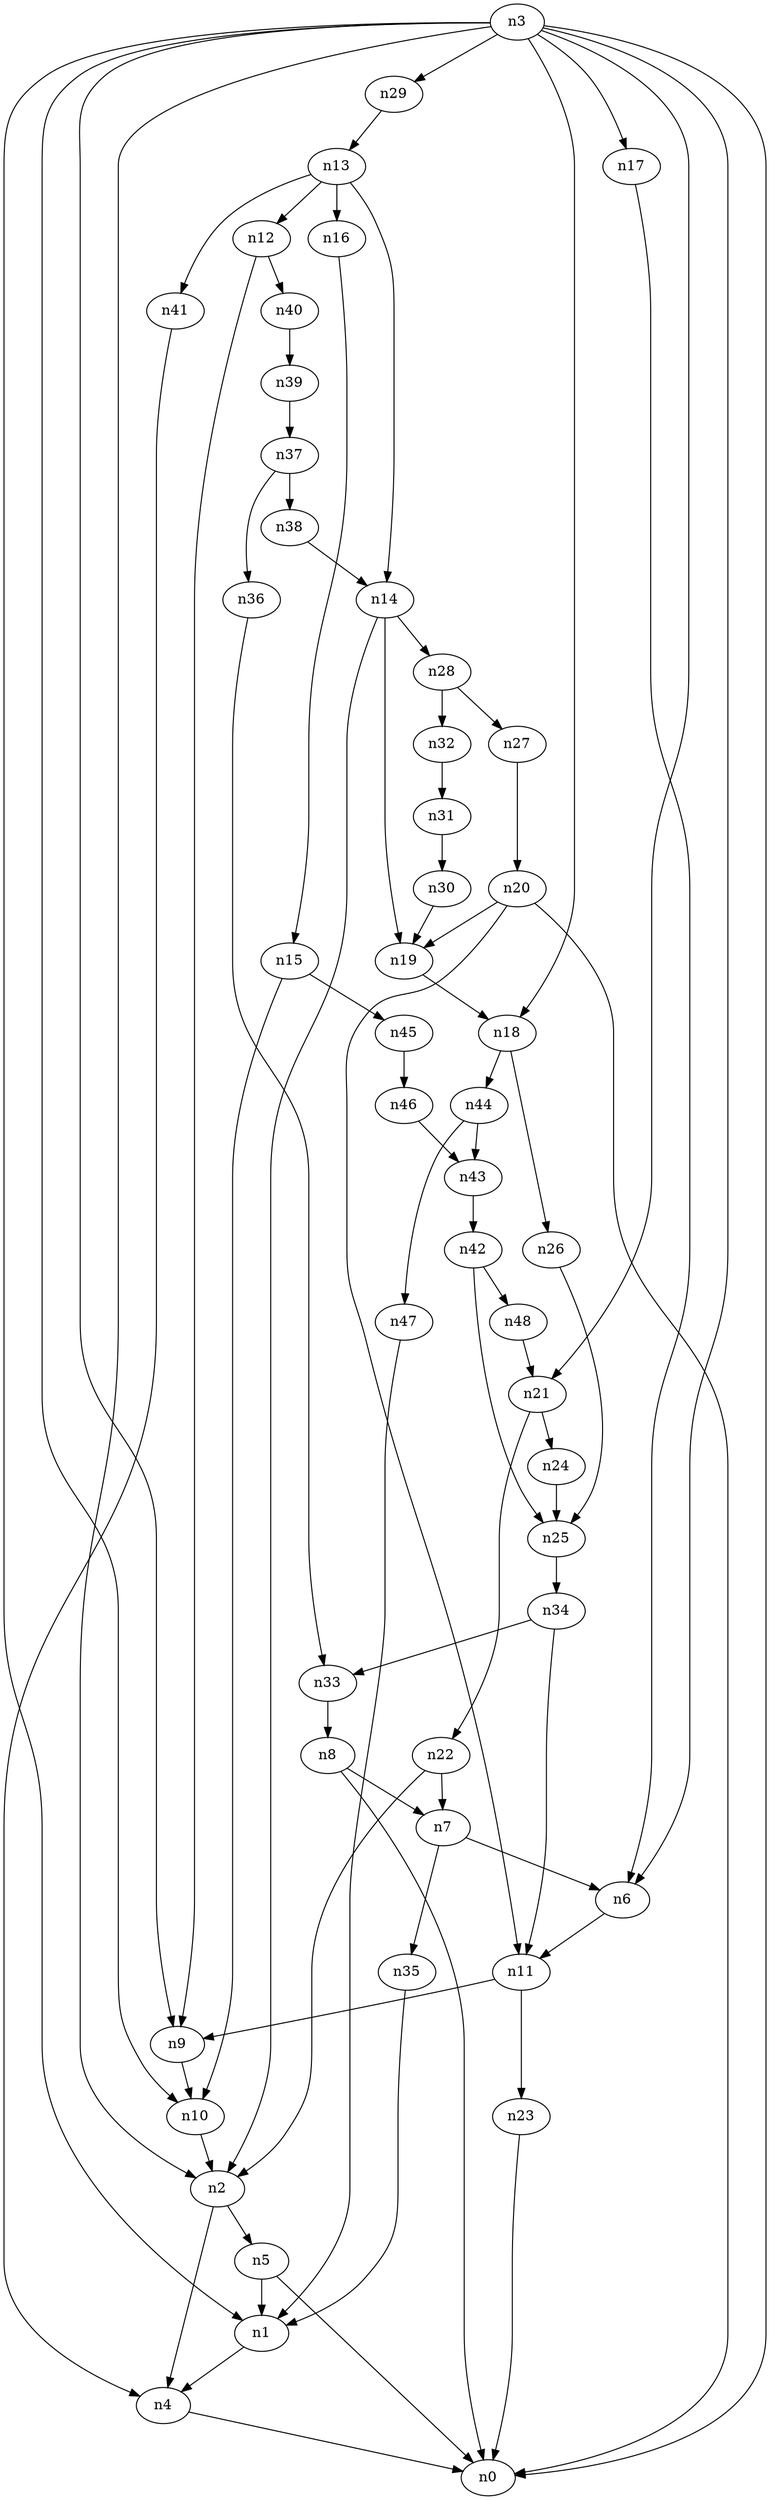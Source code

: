 digraph G {
	n1 -> n4	 [_graphml_id=e4];
	n2 -> n4	 [_graphml_id=e7];
	n2 -> n5	 [_graphml_id=e8];
	n3 -> n0	 [_graphml_id=e0];
	n3 -> n1	 [_graphml_id=e3];
	n3 -> n2	 [_graphml_id=e6];
	n3 -> n6	 [_graphml_id=e9];
	n3 -> n9	 [_graphml_id=e13];
	n3 -> n10	 [_graphml_id=e18];
	n3 -> n17	 [_graphml_id=e27];
	n3 -> n18	 [_graphml_id=e28];
	n3 -> n21	 [_graphml_id=e32];
	n3 -> n29	 [_graphml_id=e45];
	n4 -> n0	 [_graphml_id=e1];
	n5 -> n0	 [_graphml_id=e2];
	n5 -> n1	 [_graphml_id=e5];
	n6 -> n11	 [_graphml_id=e17];
	n7 -> n6	 [_graphml_id=e10];
	n7 -> n35	 [_graphml_id=e56];
	n8 -> n0	 [_graphml_id=e12];
	n8 -> n7	 [_graphml_id=e11];
	n9 -> n10	 [_graphml_id=e14];
	n10 -> n2	 [_graphml_id=e15];
	n11 -> n9	 [_graphml_id=e16];
	n11 -> n23	 [_graphml_id=e36];
	n12 -> n9	 [_graphml_id=e19];
	n12 -> n40	 [_graphml_id=e64];
	n13 -> n12	 [_graphml_id=e20];
	n13 -> n14	 [_graphml_id=e21];
	n13 -> n16	 [_graphml_id=e25];
	n13 -> n41	 [_graphml_id=e66];
	n14 -> n2	 [_graphml_id=e22];
	n14 -> n19	 [_graphml_id=e67];
	n14 -> n28	 [_graphml_id=e44];
	n15 -> n10	 [_graphml_id=e23];
	n15 -> n45	 [_graphml_id=e72];
	n16 -> n15	 [_graphml_id=e24];
	n17 -> n6	 [_graphml_id=e26];
	n18 -> n26	 [_graphml_id=e41];
	n18 -> n44	 [_graphml_id=e71];
	n19 -> n18	 [_graphml_id=e29];
	n20 -> n0	 [_graphml_id=e31];
	n20 -> n11	 [_graphml_id=e47];
	n20 -> n19	 [_graphml_id=e30];
	n21 -> n22	 [_graphml_id=e33];
	n21 -> n24	 [_graphml_id=e38];
	n22 -> n2	 [_graphml_id=e34];
	n22 -> n7	 [_graphml_id=e37];
	n23 -> n0	 [_graphml_id=e35];
	n24 -> n25	 [_graphml_id=e39];
	n25 -> n34	 [_graphml_id=e54];
	n26 -> n25	 [_graphml_id=e40];
	n27 -> n20	 [_graphml_id=e42];
	n28 -> n27	 [_graphml_id=e43];
	n28 -> n32	 [_graphml_id=e51];
	n29 -> n13	 [_graphml_id=e46];
	n30 -> n19	 [_graphml_id=e48];
	n31 -> n30	 [_graphml_id=e49];
	n32 -> n31	 [_graphml_id=e50];
	n33 -> n8	 [_graphml_id=e52];
	n34 -> n11	 [_graphml_id=e57];
	n34 -> n33	 [_graphml_id=e53];
	n35 -> n1	 [_graphml_id=e55];
	n36 -> n33	 [_graphml_id=e58];
	n37 -> n36	 [_graphml_id=e59];
	n37 -> n38	 [_graphml_id=e60];
	n38 -> n14	 [_graphml_id=e61];
	n39 -> n37	 [_graphml_id=e62];
	n40 -> n39	 [_graphml_id=e63];
	n41 -> n4	 [_graphml_id=e65];
	n42 -> n25	 [_graphml_id=e68];
	n42 -> n48	 [_graphml_id=e78];
	n43 -> n42	 [_graphml_id=e69];
	n44 -> n43	 [_graphml_id=e70];
	n44 -> n47	 [_graphml_id=e76];
	n45 -> n46	 [_graphml_id=e73];
	n46 -> n43	 [_graphml_id=e74];
	n47 -> n1	 [_graphml_id=e75];
	n48 -> n21	 [_graphml_id=e77];
}
